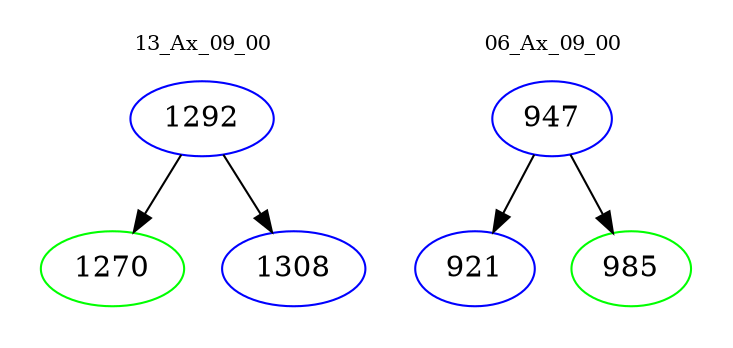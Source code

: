 digraph{
subgraph cluster_0 {
color = white
label = "13_Ax_09_00";
fontsize=10;
T0_1292 [label="1292", color="blue"]
T0_1292 -> T0_1270 [color="black"]
T0_1270 [label="1270", color="green"]
T0_1292 -> T0_1308 [color="black"]
T0_1308 [label="1308", color="blue"]
}
subgraph cluster_1 {
color = white
label = "06_Ax_09_00";
fontsize=10;
T1_947 [label="947", color="blue"]
T1_947 -> T1_921 [color="black"]
T1_921 [label="921", color="blue"]
T1_947 -> T1_985 [color="black"]
T1_985 [label="985", color="green"]
}
}
